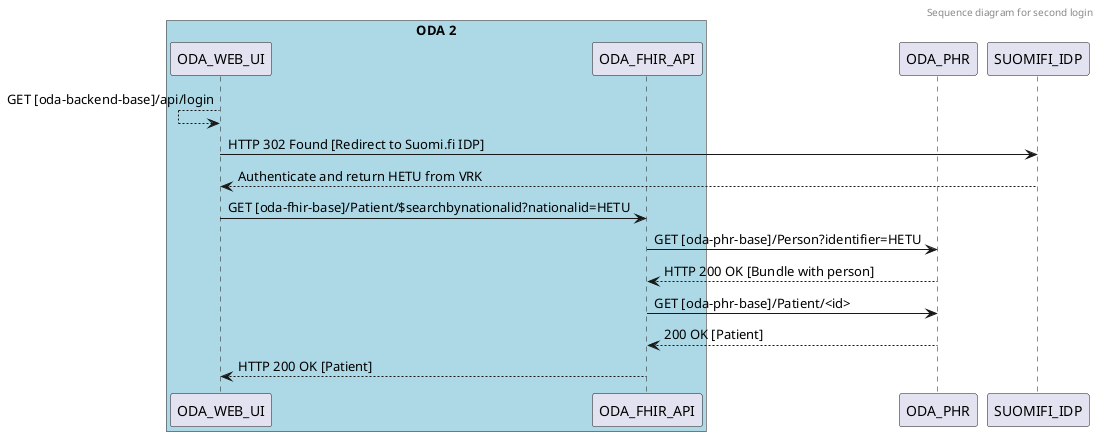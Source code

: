 @startuml
header
Sequence diagram for second login
endheader

participant ODA_WEB_UI
participant ODA_FHIR_API

box "ODA 2" #LightBlue
    participant ODA_WEB_UI
    participant ODA_FHIR_API
end box
participant ODA_PHR
participant SUOMIFI_IDP
ODA_WEB_UI <-- ODA_WEB_UI: GET [oda-backend-base]/api/login
ODA_WEB_UI -> SUOMIFI_IDP:  HTTP 302 Found [Redirect to Suomi.fi IDP]
ODA_WEB_UI <-- SUOMIFI_IDP: Authenticate and return HETU from VRK

ODA_WEB_UI -> ODA_FHIR_API: GET [oda-fhir-base]/Patient/$searchbynationalid?nationalid=HETU
ODA_FHIR_API -> ODA_PHR: GET [oda-phr-base]/Person?identifier=HETU
ODA_FHIR_API <-- ODA_PHR: HTTP 200 OK [Bundle with person]
ODA_FHIR_API -> ODA_PHR: GET [oda-phr-base]/Patient/<id>
ODA_FHIR_API <-- ODA_PHR: 200 OK [Patient]
ODA_WEB_UI <-- ODA_FHIR_API: HTTP 200 OK [Patient]


@enduml

'POST http://fhir.example.com/Patient/$everything
